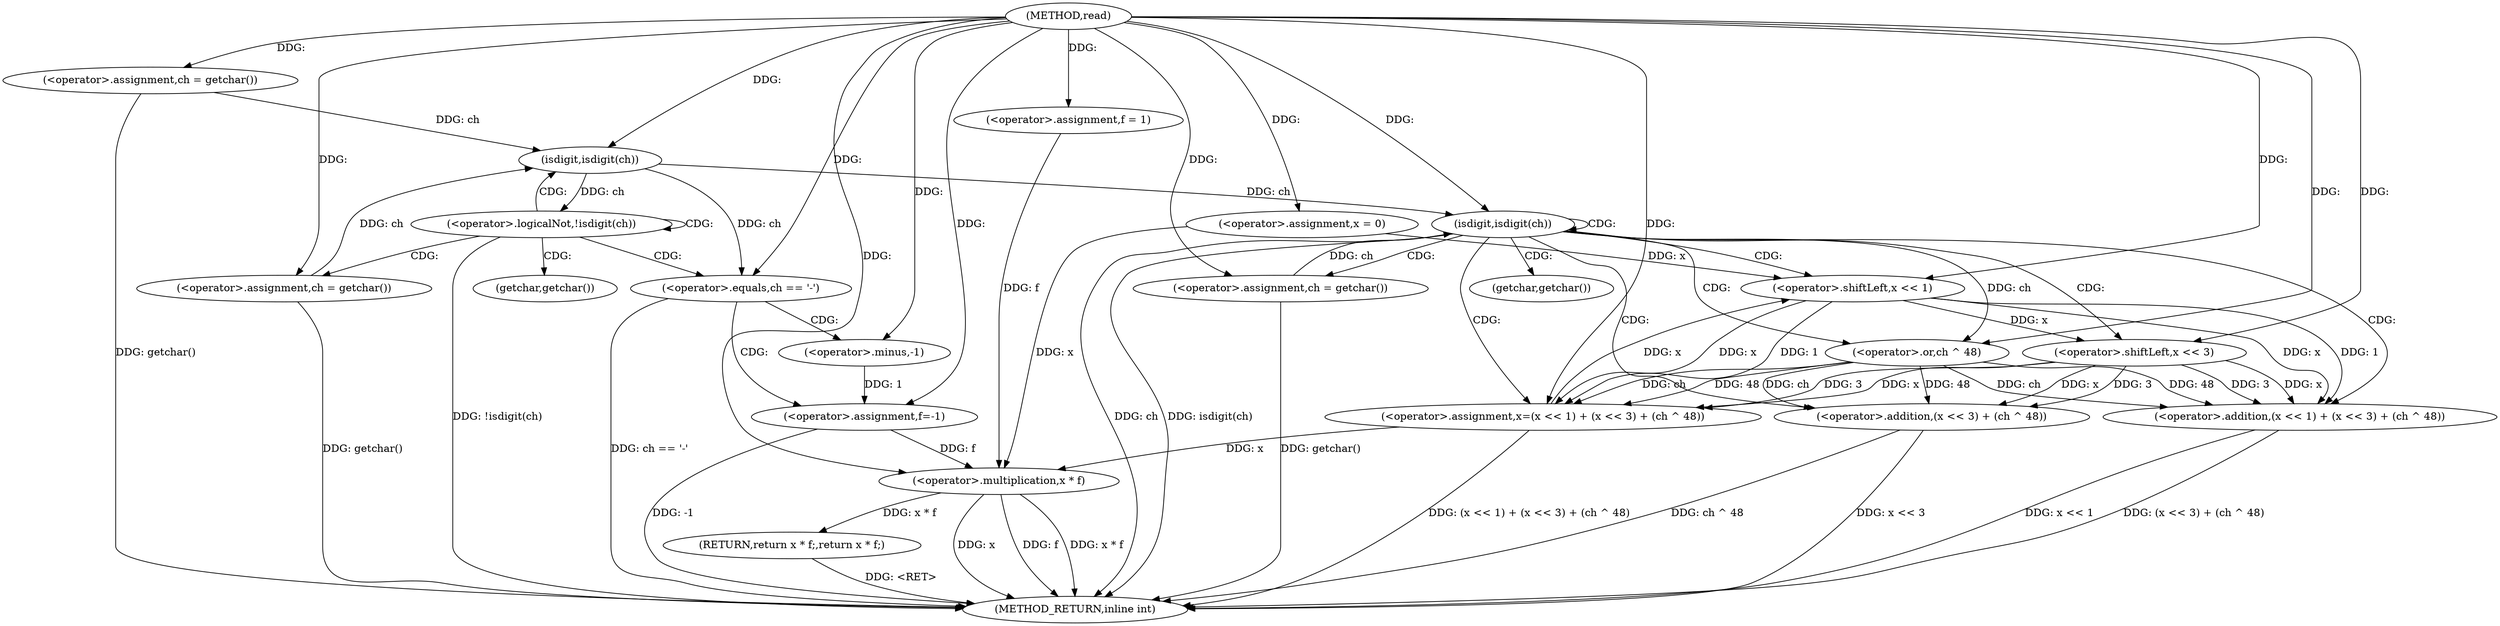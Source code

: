 digraph "read" {  
"1000101" [label = "(METHOD,read)" ]
"1000155" [label = "(METHOD_RETURN,inline int)" ]
"1000104" [label = "(<operator>.assignment,x = 0)" ]
"1000108" [label = "(<operator>.assignment,f = 1)" ]
"1000112" [label = "(<operator>.assignment,ch = getchar())" ]
"1000151" [label = "(RETURN,return x * f;,return x * f;)" ]
"1000116" [label = "(<operator>.logicalNot,!isdigit(ch))" ]
"1000132" [label = "(isdigit,isdigit(ch))" ]
"1000152" [label = "(<operator>.multiplication,x * f)" ]
"1000128" [label = "(<operator>.assignment,ch = getchar())" ]
"1000135" [label = "(<operator>.assignment,x=(x << 1) + (x << 3) + (ch ^ 48))" ]
"1000148" [label = "(<operator>.assignment,ch = getchar())" ]
"1000117" [label = "(isdigit,isdigit(ch))" ]
"1000121" [label = "(<operator>.equals,ch == '-')" ]
"1000124" [label = "(<operator>.assignment,f=-1)" ]
"1000137" [label = "(<operator>.addition,(x << 1) + (x << 3) + (ch ^ 48))" ]
"1000126" [label = "(<operator>.minus,-1)" ]
"1000138" [label = "(<operator>.shiftLeft,x << 1)" ]
"1000141" [label = "(<operator>.addition,(x << 3) + (ch ^ 48))" ]
"1000142" [label = "(<operator>.shiftLeft,x << 3)" ]
"1000145" [label = "(<operator>.or,ch ^ 48)" ]
"1000130" [label = "(getchar,getchar())" ]
"1000150" [label = "(getchar,getchar())" ]
  "1000112" -> "1000155"  [ label = "DDG: getchar()"] 
  "1000116" -> "1000155"  [ label = "DDG: !isdigit(ch)"] 
  "1000132" -> "1000155"  [ label = "DDG: ch"] 
  "1000132" -> "1000155"  [ label = "DDG: isdigit(ch)"] 
  "1000152" -> "1000155"  [ label = "DDG: x"] 
  "1000152" -> "1000155"  [ label = "DDG: f"] 
  "1000152" -> "1000155"  [ label = "DDG: x * f"] 
  "1000137" -> "1000155"  [ label = "DDG: x << 1"] 
  "1000141" -> "1000155"  [ label = "DDG: x << 3"] 
  "1000141" -> "1000155"  [ label = "DDG: ch ^ 48"] 
  "1000137" -> "1000155"  [ label = "DDG: (x << 3) + (ch ^ 48)"] 
  "1000135" -> "1000155"  [ label = "DDG: (x << 1) + (x << 3) + (ch ^ 48)"] 
  "1000148" -> "1000155"  [ label = "DDG: getchar()"] 
  "1000121" -> "1000155"  [ label = "DDG: ch == '-'"] 
  "1000124" -> "1000155"  [ label = "DDG: -1"] 
  "1000128" -> "1000155"  [ label = "DDG: getchar()"] 
  "1000151" -> "1000155"  [ label = "DDG: <RET>"] 
  "1000101" -> "1000104"  [ label = "DDG: "] 
  "1000101" -> "1000108"  [ label = "DDG: "] 
  "1000101" -> "1000112"  [ label = "DDG: "] 
  "1000152" -> "1000151"  [ label = "DDG: x * f"] 
  "1000117" -> "1000116"  [ label = "DDG: ch"] 
  "1000101" -> "1000128"  [ label = "DDG: "] 
  "1000117" -> "1000132"  [ label = "DDG: ch"] 
  "1000148" -> "1000132"  [ label = "DDG: ch"] 
  "1000101" -> "1000132"  [ label = "DDG: "] 
  "1000142" -> "1000135"  [ label = "DDG: x"] 
  "1000142" -> "1000135"  [ label = "DDG: 3"] 
  "1000145" -> "1000135"  [ label = "DDG: ch"] 
  "1000145" -> "1000135"  [ label = "DDG: 48"] 
  "1000138" -> "1000135"  [ label = "DDG: x"] 
  "1000138" -> "1000135"  [ label = "DDG: 1"] 
  "1000101" -> "1000148"  [ label = "DDG: "] 
  "1000104" -> "1000152"  [ label = "DDG: x"] 
  "1000135" -> "1000152"  [ label = "DDG: x"] 
  "1000101" -> "1000152"  [ label = "DDG: "] 
  "1000108" -> "1000152"  [ label = "DDG: f"] 
  "1000124" -> "1000152"  [ label = "DDG: f"] 
  "1000112" -> "1000117"  [ label = "DDG: ch"] 
  "1000128" -> "1000117"  [ label = "DDG: ch"] 
  "1000101" -> "1000117"  [ label = "DDG: "] 
  "1000126" -> "1000124"  [ label = "DDG: 1"] 
  "1000101" -> "1000135"  [ label = "DDG: "] 
  "1000117" -> "1000121"  [ label = "DDG: ch"] 
  "1000101" -> "1000121"  [ label = "DDG: "] 
  "1000101" -> "1000124"  [ label = "DDG: "] 
  "1000138" -> "1000137"  [ label = "DDG: x"] 
  "1000138" -> "1000137"  [ label = "DDG: 1"] 
  "1000142" -> "1000137"  [ label = "DDG: x"] 
  "1000142" -> "1000137"  [ label = "DDG: 3"] 
  "1000145" -> "1000137"  [ label = "DDG: ch"] 
  "1000145" -> "1000137"  [ label = "DDG: 48"] 
  "1000101" -> "1000126"  [ label = "DDG: "] 
  "1000104" -> "1000138"  [ label = "DDG: x"] 
  "1000135" -> "1000138"  [ label = "DDG: x"] 
  "1000101" -> "1000138"  [ label = "DDG: "] 
  "1000142" -> "1000141"  [ label = "DDG: x"] 
  "1000142" -> "1000141"  [ label = "DDG: 3"] 
  "1000145" -> "1000141"  [ label = "DDG: ch"] 
  "1000145" -> "1000141"  [ label = "DDG: 48"] 
  "1000138" -> "1000142"  [ label = "DDG: x"] 
  "1000101" -> "1000142"  [ label = "DDG: "] 
  "1000132" -> "1000145"  [ label = "DDG: ch"] 
  "1000101" -> "1000145"  [ label = "DDG: "] 
  "1000116" -> "1000121"  [ label = "CDG: "] 
  "1000116" -> "1000116"  [ label = "CDG: "] 
  "1000116" -> "1000117"  [ label = "CDG: "] 
  "1000116" -> "1000128"  [ label = "CDG: "] 
  "1000116" -> "1000130"  [ label = "CDG: "] 
  "1000132" -> "1000132"  [ label = "CDG: "] 
  "1000132" -> "1000142"  [ label = "CDG: "] 
  "1000132" -> "1000137"  [ label = "CDG: "] 
  "1000132" -> "1000141"  [ label = "CDG: "] 
  "1000132" -> "1000145"  [ label = "CDG: "] 
  "1000132" -> "1000150"  [ label = "CDG: "] 
  "1000132" -> "1000135"  [ label = "CDG: "] 
  "1000132" -> "1000148"  [ label = "CDG: "] 
  "1000132" -> "1000138"  [ label = "CDG: "] 
  "1000121" -> "1000126"  [ label = "CDG: "] 
  "1000121" -> "1000124"  [ label = "CDG: "] 
}
